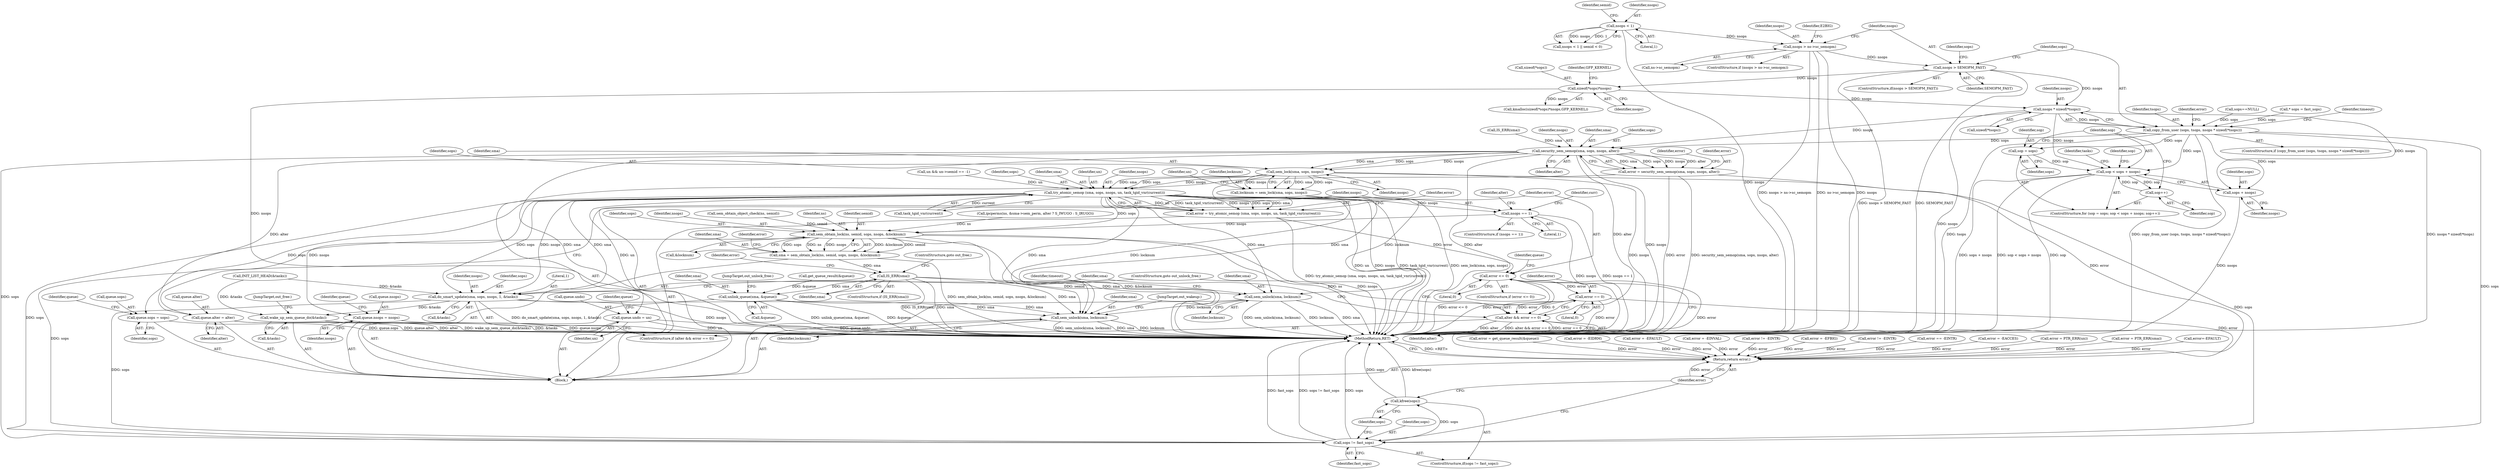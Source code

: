 digraph "0_linux_6062a8dc0517bce23e3c2f7d2fea5e22411269a3_0@API" {
"1000202" [label="(Call,nsops * sizeof(*tsops))"];
"1000178" [label="(Call,nsops > SEMOPM_FAST)"];
"1000169" [label="(Call,nsops > ns->sc_semopm)"];
"1000159" [label="(Call,nsops < 1)"];
"1000185" [label="(Call,sizeof(*sops)*nsops)"];
"1000199" [label="(Call,copy_from_user (sops, tsops, nsops * sizeof(*tsops)))"];
"1000264" [label="(Call,sop = sops)"];
"1000267" [label="(Call,sop < sops + nsops)"];
"1000272" [label="(Call,sop++)"];
"1000269" [label="(Call,sops + nsops)"];
"1000378" [label="(Call,security_sem_semop(sma, sops, nsops, alter))"];
"1000376" [label="(Call,error = security_sem_semop(sma, sops, nsops, alter))"];
"1000632" [label="(Return,return error;)"];
"1000394" [label="(Call,sem_lock(sma, sops, nsops))"];
"1000392" [label="(Call,locknum = sem_lock(sma, sops, nsops))"];
"1000543" [label="(Call,sem_unlock(sma, locknum))"];
"1000618" [label="(Call,sem_unlock(sma, locknum))"];
"1000410" [label="(Call,try_atomic_semop (sma, sops, nsops, un, task_tgid_vnr(current)))"];
"1000408" [label="(Call,error = try_atomic_semop (sma, sops, nsops, un, task_tgid_vnr(current)))"];
"1000418" [label="(Call,error <= 0)"];
"1000425" [label="(Call,error == 0)"];
"1000423" [label="(Call,alter && error == 0)"];
"1000428" [label="(Call,do_smart_update(sma, sops, nsops, 1, &tasks))"];
"1000622" [label="(Call,wake_up_sem_queue_do(&tasks))"];
"1000627" [label="(Call,sops != fast_sops)"];
"1000630" [label="(Call,kfree(sops))"];
"1000436" [label="(Call,queue.sops = sops)"];
"1000441" [label="(Call,queue.nsops = nsops)"];
"1000446" [label="(Call,queue.undo = un)"];
"1000463" [label="(Call,nsops == 1)"];
"1000569" [label="(Call,sem_obtain_lock(ns, semid, sops, nsops, &locknum))"];
"1000567" [label="(Call,sma = sem_obtain_lock(ns, semid, sops, nsops, &locknum))"];
"1000582" [label="(Call,IS_ERR(sma))"];
"1000613" [label="(Call,unlink_queue(sma, &queue))"];
"1000457" [label="(Call,queue.alter = alter)"];
"1000204" [label="(Call,sizeof(*tsops))"];
"1000576" [label="(Call,error = get_queue_result(&queue))"];
"1000465" [label="(Literal,1)"];
"1000400" [label="(Identifier,un)"];
"1000177" [label="(ControlStructure,if(nsops > SEMOPM_FAST))"];
"1000629" [label="(Identifier,fast_sops)"];
"1000438" [label="(Identifier,queue)"];
"1000388" [label="(Call,error = -EIDRM)"];
"1000226" [label="(Call,error = -EFAULT)"];
"1000443" [label="(Identifier,queue)"];
"1000544" [label="(Identifier,sma)"];
"1000420" [label="(Literal,0)"];
"1000573" [label="(Identifier,nsops)"];
"1000463" [label="(Call,nsops == 1)"];
"1000203" [label="(Identifier,nsops)"];
"1000623" [label="(Call,&tasks)"];
"1000264" [label="(Call,sop = sops)"];
"1000458" [label="(Call,queue.alter)"];
"1000399" [label="(Call,un && un->semid == -1)"];
"1000567" [label="(Call,sma = sem_obtain_lock(ns, semid, sops, nsops, &locknum))"];
"1000630" [label="(Call,kfree(sops))"];
"1000250" [label="(Call,error = -EINVAL)"];
"1000272" [label="(Call,sop++)"];
"1000417" [label="(ControlStructure,if (error <= 0))"];
"1000442" [label="(Call,queue.nsops)"];
"1000547" [label="(Identifier,timeout)"];
"1000183" [label="(Identifier,sops)"];
"1000615" [label="(Call,&queue)"];
"1000201" [label="(Identifier,tsops)"];
"1000428" [label="(Call,do_smart_update(sma, sops, nsops, 1, &tasks))"];
"1000432" [label="(Literal,1)"];
"1000332" [label="(Call,sem_obtain_object_check(ns, semid))"];
"1000180" [label="(Identifier,SEMOPM_FAST)"];
"1000450" [label="(Identifier,un)"];
"1000268" [label="(Identifier,sop)"];
"1000426" [label="(Identifier,error)"];
"1000179" [label="(Identifier,nsops)"];
"1000270" [label="(Identifier,sops)"];
"1000628" [label="(Identifier,sops)"];
"1000185" [label="(Call,sizeof(*sops)*nsops)"];
"1000199" [label="(Call,copy_from_user (sops, tsops, nsops * sizeof(*tsops)))"];
"1000423" [label="(Call,alter && error == 0)"];
"1000209" [label="(Identifier,error)"];
"1000560" [label="(Call,error != -EINTR)"];
"1000570" [label="(Identifier,ns)"];
"1000336" [label="(Call,IS_ERR(sma))"];
"1000265" [label="(Identifier,sop)"];
"1000168" [label="(ControlStructure,if (nsops > ns->sc_semopm))"];
"1000568" [label="(Identifier,sma)"];
"1000424" [label="(Identifier,alter)"];
"1000632" [label="(Return,return error;)"];
"1000625" [label="(JumpTarget,out_free:)"];
"1000381" [label="(Identifier,nsops)"];
"1000433" [label="(Call,&tasks)"];
"1000119" [label="(Block,)"];
"1000429" [label="(Identifier,sma)"];
"1000159" [label="(Call,nsops < 1)"];
"1000198" [label="(ControlStructure,if (copy_from_user (sops, tsops, nsops * sizeof(*tsops))))"];
"1000418" [label="(Call,error <= 0)"];
"1000392" [label="(Call,locknum = sem_lock(sma, sops, nsops))"];
"1000415" [label="(Call,task_tgid_vnr(current))"];
"1000419" [label="(Identifier,error)"];
"1000410" [label="(Call,try_atomic_semop (sma, sops, nsops, un, task_tgid_vnr(current)))"];
"1000588" [label="(Identifier,error)"];
"1000345" [label="(Call,error = -EFBIG)"];
"1000571" [label="(Identifier,semid)"];
"1000577" [label="(Identifier,error)"];
"1000189" [label="(Identifier,nsops)"];
"1000376" [label="(Call,error = security_sem_semop(sma, sops, nsops, alter))"];
"1000382" [label="(Identifier,alter)"];
"1000384" [label="(Identifier,error)"];
"1000306" [label="(Identifier,tasks)"];
"1000446" [label="(Call,queue.undo = un)"];
"1000437" [label="(Call,queue.sops)"];
"1000412" [label="(Identifier,sops)"];
"1000543" [label="(Call,sem_unlock(sma, locknum))"];
"1000396" [label="(Identifier,sops)"];
"1000448" [label="(Identifier,queue)"];
"1000427" [label="(Literal,0)"];
"1000393" [label="(Identifier,locknum)"];
"1000634" [label="(MethodReturn,RET)"];
"1000582" [label="(Call,IS_ERR(sma))"];
"1000379" [label="(Identifier,sma)"];
"1000169" [label="(Call,nsops > ns->sc_semopm)"];
"1000263" [label="(ControlStructure,for (sop = sops; sop < sops + nsops; sop++))"];
"1000190" [label="(Identifier,GFP_KERNEL)"];
"1000161" [label="(Literal,1)"];
"1000267" [label="(Call,sop < sops + nsops)"];
"1000613" [label="(Call,unlink_queue(sma, &queue))"];
"1000409" [label="(Identifier,error)"];
"1000440" [label="(Identifier,sops)"];
"1000461" [label="(Identifier,alter)"];
"1000585" [label="(ControlStructure,goto out_free;)"];
"1000626" [label="(ControlStructure,if(sops != fast_sops))"];
"1000200" [label="(Identifier,sops)"];
"1000186" [label="(Call,sizeof(*sops))"];
"1000184" [label="(Call,kmalloc(sizeof(*sops)*nsops,GFP_KERNEL))"];
"1000627" [label="(Call,sops != fast_sops)"];
"1000411" [label="(Identifier,sma)"];
"1000435" [label="(ControlStructure,goto out_unlock_free;)"];
"1000583" [label="(Identifier,sma)"];
"1000380" [label="(Identifier,sops)"];
"1000569" [label="(Call,sem_obtain_lock(ns, semid, sops, nsops, &locknum))"];
"1000447" [label="(Call,queue.undo)"];
"1000377" [label="(Identifier,error)"];
"1000269" [label="(Call,sops + nsops)"];
"1000266" [label="(Identifier,sops)"];
"1000441" [label="(Call,queue.nsops = nsops)"];
"1000620" [label="(Identifier,locknum)"];
"1000587" [label="(Call,error != -EINTR)"];
"1000363" [label="(Call,ipcperms(ns, &sma->sem_perm, alter ? S_IWUGO : S_IRUGO))"];
"1000176" [label="(Identifier,E2BIG)"];
"1000431" [label="(Identifier,nsops)"];
"1000614" [label="(Identifier,sma)"];
"1000170" [label="(Identifier,nsops)"];
"1000619" [label="(Identifier,sma)"];
"1000158" [label="(Call,nsops < 1 || semid < 0)"];
"1000502" [label="(Identifier,alter)"];
"1000271" [label="(Identifier,nsops)"];
"1000163" [label="(Identifier,semid)"];
"1000445" [label="(Identifier,nsops)"];
"1000545" [label="(Identifier,locknum)"];
"1000304" [label="(Call,INIT_LIST_HEAD(&tasks))"];
"1000633" [label="(Identifier,error)"];
"1000574" [label="(Call,&locknum)"];
"1000617" [label="(JumpTarget,out_unlock_free:)"];
"1000572" [label="(Identifier,sops)"];
"1000394" [label="(Call,sem_lock(sma, sops, nsops))"];
"1000414" [label="(Identifier,un)"];
"1000605" [label="(Call,error == -EINTR)"];
"1000464" [label="(Identifier,nsops)"];
"1000192" [label="(Call,sops==NULL)"];
"1000378" [label="(Call,security_sem_semop(sma, sops, nsops, alter))"];
"1000128" [label="(Call,* sops = fast_sops)"];
"1000436" [label="(Call,queue.sops = sops)"];
"1000469" [label="(Identifier,curr)"];
"1000581" [label="(ControlStructure,if (IS_ERR(sma)))"];
"1000578" [label="(Call,get_queue_result(&queue))"];
"1000622" [label="(Call,wake_up_sem_queue_do(&tasks))"];
"1000453" [label="(Identifier,queue)"];
"1000171" [label="(Call,ns->sc_semopm)"];
"1000408" [label="(Call,error = try_atomic_semop (sma, sops, nsops, un, task_tgid_vnr(current)))"];
"1000214" [label="(Identifier,timeout)"];
"1000395" [label="(Identifier,sma)"];
"1000618" [label="(Call,sem_unlock(sma, locknum))"];
"1000178" [label="(Call,nsops > SEMOPM_FAST)"];
"1000457" [label="(Call,queue.alter = alter)"];
"1000397" [label="(Identifier,nsops)"];
"1000621" [label="(JumpTarget,out_wakeup:)"];
"1000413" [label="(Identifier,nsops)"];
"1000273" [label="(Identifier,sop)"];
"1000358" [label="(Call,error = -EACCES)"];
"1000425" [label="(Call,error == 0)"];
"1000319" [label="(Call,error = PTR_ERR(un))"];
"1000340" [label="(Call,error = PTR_ERR(sma))"];
"1000430" [label="(Identifier,sops)"];
"1000631" [label="(Identifier,sops)"];
"1000422" [label="(ControlStructure,if (alter && error == 0))"];
"1000208" [label="(Call,error=-EFAULT)"];
"1000278" [label="(Identifier,sop)"];
"1000160" [label="(Identifier,nsops)"];
"1000462" [label="(ControlStructure,if (nsops == 1))"];
"1000202" [label="(Call,nsops * sizeof(*tsops))"];
"1000202" -> "1000199"  [label="AST: "];
"1000202" -> "1000204"  [label="CFG: "];
"1000203" -> "1000202"  [label="AST: "];
"1000204" -> "1000202"  [label="AST: "];
"1000199" -> "1000202"  [label="CFG: "];
"1000202" -> "1000634"  [label="DDG: nsops"];
"1000202" -> "1000199"  [label="DDG: nsops"];
"1000178" -> "1000202"  [label="DDG: nsops"];
"1000185" -> "1000202"  [label="DDG: nsops"];
"1000202" -> "1000267"  [label="DDG: nsops"];
"1000202" -> "1000269"  [label="DDG: nsops"];
"1000202" -> "1000378"  [label="DDG: nsops"];
"1000178" -> "1000177"  [label="AST: "];
"1000178" -> "1000180"  [label="CFG: "];
"1000179" -> "1000178"  [label="AST: "];
"1000180" -> "1000178"  [label="AST: "];
"1000183" -> "1000178"  [label="CFG: "];
"1000200" -> "1000178"  [label="CFG: "];
"1000178" -> "1000634"  [label="DDG: nsops > SEMOPM_FAST"];
"1000178" -> "1000634"  [label="DDG: SEMOPM_FAST"];
"1000169" -> "1000178"  [label="DDG: nsops"];
"1000178" -> "1000185"  [label="DDG: nsops"];
"1000169" -> "1000168"  [label="AST: "];
"1000169" -> "1000171"  [label="CFG: "];
"1000170" -> "1000169"  [label="AST: "];
"1000171" -> "1000169"  [label="AST: "];
"1000176" -> "1000169"  [label="CFG: "];
"1000179" -> "1000169"  [label="CFG: "];
"1000169" -> "1000634"  [label="DDG: nsops > ns->sc_semopm"];
"1000169" -> "1000634"  [label="DDG: ns->sc_semopm"];
"1000169" -> "1000634"  [label="DDG: nsops"];
"1000159" -> "1000169"  [label="DDG: nsops"];
"1000159" -> "1000158"  [label="AST: "];
"1000159" -> "1000161"  [label="CFG: "];
"1000160" -> "1000159"  [label="AST: "];
"1000161" -> "1000159"  [label="AST: "];
"1000163" -> "1000159"  [label="CFG: "];
"1000158" -> "1000159"  [label="CFG: "];
"1000159" -> "1000634"  [label="DDG: nsops"];
"1000159" -> "1000158"  [label="DDG: nsops"];
"1000159" -> "1000158"  [label="DDG: 1"];
"1000185" -> "1000184"  [label="AST: "];
"1000185" -> "1000189"  [label="CFG: "];
"1000186" -> "1000185"  [label="AST: "];
"1000189" -> "1000185"  [label="AST: "];
"1000190" -> "1000185"  [label="CFG: "];
"1000185" -> "1000634"  [label="DDG: nsops"];
"1000185" -> "1000184"  [label="DDG: nsops"];
"1000199" -> "1000198"  [label="AST: "];
"1000200" -> "1000199"  [label="AST: "];
"1000201" -> "1000199"  [label="AST: "];
"1000209" -> "1000199"  [label="CFG: "];
"1000214" -> "1000199"  [label="CFG: "];
"1000199" -> "1000634"  [label="DDG: tsops"];
"1000199" -> "1000634"  [label="DDG: copy_from_user (sops, tsops, nsops * sizeof(*tsops))"];
"1000199" -> "1000634"  [label="DDG: nsops * sizeof(*tsops)"];
"1000128" -> "1000199"  [label="DDG: sops"];
"1000192" -> "1000199"  [label="DDG: sops"];
"1000199" -> "1000264"  [label="DDG: sops"];
"1000199" -> "1000267"  [label="DDG: sops"];
"1000199" -> "1000269"  [label="DDG: sops"];
"1000199" -> "1000378"  [label="DDG: sops"];
"1000199" -> "1000627"  [label="DDG: sops"];
"1000264" -> "1000263"  [label="AST: "];
"1000264" -> "1000266"  [label="CFG: "];
"1000265" -> "1000264"  [label="AST: "];
"1000266" -> "1000264"  [label="AST: "];
"1000268" -> "1000264"  [label="CFG: "];
"1000264" -> "1000267"  [label="DDG: sop"];
"1000267" -> "1000263"  [label="AST: "];
"1000267" -> "1000269"  [label="CFG: "];
"1000268" -> "1000267"  [label="AST: "];
"1000269" -> "1000267"  [label="AST: "];
"1000278" -> "1000267"  [label="CFG: "];
"1000306" -> "1000267"  [label="CFG: "];
"1000267" -> "1000634"  [label="DDG: sops + nsops"];
"1000267" -> "1000634"  [label="DDG: sop < sops + nsops"];
"1000267" -> "1000634"  [label="DDG: sop"];
"1000272" -> "1000267"  [label="DDG: sop"];
"1000267" -> "1000272"  [label="DDG: sop"];
"1000272" -> "1000263"  [label="AST: "];
"1000272" -> "1000273"  [label="CFG: "];
"1000273" -> "1000272"  [label="AST: "];
"1000268" -> "1000272"  [label="CFG: "];
"1000269" -> "1000271"  [label="CFG: "];
"1000270" -> "1000269"  [label="AST: "];
"1000271" -> "1000269"  [label="AST: "];
"1000269" -> "1000634"  [label="DDG: nsops"];
"1000378" -> "1000376"  [label="AST: "];
"1000378" -> "1000382"  [label="CFG: "];
"1000379" -> "1000378"  [label="AST: "];
"1000380" -> "1000378"  [label="AST: "];
"1000381" -> "1000378"  [label="AST: "];
"1000382" -> "1000378"  [label="AST: "];
"1000376" -> "1000378"  [label="CFG: "];
"1000378" -> "1000634"  [label="DDG: sma"];
"1000378" -> "1000634"  [label="DDG: alter"];
"1000378" -> "1000634"  [label="DDG: nsops"];
"1000378" -> "1000376"  [label="DDG: sma"];
"1000378" -> "1000376"  [label="DDG: sops"];
"1000378" -> "1000376"  [label="DDG: nsops"];
"1000378" -> "1000376"  [label="DDG: alter"];
"1000336" -> "1000378"  [label="DDG: sma"];
"1000378" -> "1000394"  [label="DDG: sma"];
"1000378" -> "1000394"  [label="DDG: sops"];
"1000378" -> "1000394"  [label="DDG: nsops"];
"1000378" -> "1000423"  [label="DDG: alter"];
"1000378" -> "1000457"  [label="DDG: alter"];
"1000378" -> "1000627"  [label="DDG: sops"];
"1000376" -> "1000119"  [label="AST: "];
"1000377" -> "1000376"  [label="AST: "];
"1000384" -> "1000376"  [label="CFG: "];
"1000376" -> "1000634"  [label="DDG: error"];
"1000376" -> "1000634"  [label="DDG: security_sem_semop(sma, sops, nsops, alter)"];
"1000376" -> "1000632"  [label="DDG: error"];
"1000632" -> "1000119"  [label="AST: "];
"1000632" -> "1000633"  [label="CFG: "];
"1000633" -> "1000632"  [label="AST: "];
"1000634" -> "1000632"  [label="CFG: "];
"1000632" -> "1000634"  [label="DDG: <RET>"];
"1000633" -> "1000632"  [label="DDG: error"];
"1000208" -> "1000632"  [label="DDG: error"];
"1000388" -> "1000632"  [label="DDG: error"];
"1000576" -> "1000632"  [label="DDG: error"];
"1000587" -> "1000632"  [label="DDG: error"];
"1000425" -> "1000632"  [label="DDG: error"];
"1000345" -> "1000632"  [label="DDG: error"];
"1000340" -> "1000632"  [label="DDG: error"];
"1000560" -> "1000632"  [label="DDG: error"];
"1000358" -> "1000632"  [label="DDG: error"];
"1000250" -> "1000632"  [label="DDG: error"];
"1000226" -> "1000632"  [label="DDG: error"];
"1000319" -> "1000632"  [label="DDG: error"];
"1000605" -> "1000632"  [label="DDG: error"];
"1000418" -> "1000632"  [label="DDG: error"];
"1000394" -> "1000392"  [label="AST: "];
"1000394" -> "1000397"  [label="CFG: "];
"1000395" -> "1000394"  [label="AST: "];
"1000396" -> "1000394"  [label="AST: "];
"1000397" -> "1000394"  [label="AST: "];
"1000392" -> "1000394"  [label="CFG: "];
"1000394" -> "1000634"  [label="DDG: nsops"];
"1000394" -> "1000392"  [label="DDG: sma"];
"1000394" -> "1000392"  [label="DDG: sops"];
"1000394" -> "1000392"  [label="DDG: nsops"];
"1000394" -> "1000410"  [label="DDG: sma"];
"1000394" -> "1000410"  [label="DDG: sops"];
"1000394" -> "1000410"  [label="DDG: nsops"];
"1000394" -> "1000618"  [label="DDG: sma"];
"1000394" -> "1000627"  [label="DDG: sops"];
"1000392" -> "1000119"  [label="AST: "];
"1000393" -> "1000392"  [label="AST: "];
"1000400" -> "1000392"  [label="CFG: "];
"1000392" -> "1000634"  [label="DDG: sem_lock(sma, sops, nsops)"];
"1000392" -> "1000543"  [label="DDG: locknum"];
"1000392" -> "1000618"  [label="DDG: locknum"];
"1000543" -> "1000119"  [label="AST: "];
"1000543" -> "1000545"  [label="CFG: "];
"1000544" -> "1000543"  [label="AST: "];
"1000545" -> "1000543"  [label="AST: "];
"1000547" -> "1000543"  [label="CFG: "];
"1000543" -> "1000634"  [label="DDG: sem_unlock(sma, locknum)"];
"1000543" -> "1000634"  [label="DDG: locknum"];
"1000543" -> "1000634"  [label="DDG: sma"];
"1000410" -> "1000543"  [label="DDG: sma"];
"1000582" -> "1000543"  [label="DDG: sma"];
"1000543" -> "1000618"  [label="DDG: locknum"];
"1000618" -> "1000119"  [label="AST: "];
"1000618" -> "1000620"  [label="CFG: "];
"1000619" -> "1000618"  [label="AST: "];
"1000620" -> "1000618"  [label="AST: "];
"1000621" -> "1000618"  [label="CFG: "];
"1000618" -> "1000634"  [label="DDG: sem_unlock(sma, locknum)"];
"1000618" -> "1000634"  [label="DDG: sma"];
"1000618" -> "1000634"  [label="DDG: locknum"];
"1000613" -> "1000618"  [label="DDG: sma"];
"1000410" -> "1000618"  [label="DDG: sma"];
"1000582" -> "1000618"  [label="DDG: sma"];
"1000428" -> "1000618"  [label="DDG: sma"];
"1000410" -> "1000408"  [label="AST: "];
"1000410" -> "1000415"  [label="CFG: "];
"1000411" -> "1000410"  [label="AST: "];
"1000412" -> "1000410"  [label="AST: "];
"1000413" -> "1000410"  [label="AST: "];
"1000414" -> "1000410"  [label="AST: "];
"1000415" -> "1000410"  [label="AST: "];
"1000408" -> "1000410"  [label="CFG: "];
"1000410" -> "1000634"  [label="DDG: un"];
"1000410" -> "1000634"  [label="DDG: nsops"];
"1000410" -> "1000634"  [label="DDG: task_tgid_vnr(current)"];
"1000410" -> "1000408"  [label="DDG: un"];
"1000410" -> "1000408"  [label="DDG: task_tgid_vnr(current)"];
"1000410" -> "1000408"  [label="DDG: nsops"];
"1000410" -> "1000408"  [label="DDG: sops"];
"1000410" -> "1000408"  [label="DDG: sma"];
"1000399" -> "1000410"  [label="DDG: un"];
"1000415" -> "1000410"  [label="DDG: current"];
"1000410" -> "1000428"  [label="DDG: sma"];
"1000410" -> "1000428"  [label="DDG: sops"];
"1000410" -> "1000428"  [label="DDG: nsops"];
"1000410" -> "1000436"  [label="DDG: sops"];
"1000410" -> "1000441"  [label="DDG: nsops"];
"1000410" -> "1000446"  [label="DDG: un"];
"1000410" -> "1000463"  [label="DDG: nsops"];
"1000410" -> "1000569"  [label="DDG: sops"];
"1000410" -> "1000627"  [label="DDG: sops"];
"1000408" -> "1000119"  [label="AST: "];
"1000409" -> "1000408"  [label="AST: "];
"1000419" -> "1000408"  [label="CFG: "];
"1000408" -> "1000634"  [label="DDG: try_atomic_semop (sma, sops, nsops, un, task_tgid_vnr(current))"];
"1000408" -> "1000418"  [label="DDG: error"];
"1000418" -> "1000417"  [label="AST: "];
"1000418" -> "1000420"  [label="CFG: "];
"1000419" -> "1000418"  [label="AST: "];
"1000420" -> "1000418"  [label="AST: "];
"1000424" -> "1000418"  [label="CFG: "];
"1000438" -> "1000418"  [label="CFG: "];
"1000418" -> "1000634"  [label="DDG: error <= 0"];
"1000418" -> "1000634"  [label="DDG: error"];
"1000418" -> "1000425"  [label="DDG: error"];
"1000425" -> "1000423"  [label="AST: "];
"1000425" -> "1000427"  [label="CFG: "];
"1000426" -> "1000425"  [label="AST: "];
"1000427" -> "1000425"  [label="AST: "];
"1000423" -> "1000425"  [label="CFG: "];
"1000425" -> "1000634"  [label="DDG: error"];
"1000425" -> "1000423"  [label="DDG: error"];
"1000425" -> "1000423"  [label="DDG: 0"];
"1000423" -> "1000422"  [label="AST: "];
"1000423" -> "1000424"  [label="CFG: "];
"1000424" -> "1000423"  [label="AST: "];
"1000429" -> "1000423"  [label="CFG: "];
"1000435" -> "1000423"  [label="CFG: "];
"1000423" -> "1000634"  [label="DDG: alter && error == 0"];
"1000423" -> "1000634"  [label="DDG: error == 0"];
"1000423" -> "1000634"  [label="DDG: alter"];
"1000428" -> "1000422"  [label="AST: "];
"1000428" -> "1000433"  [label="CFG: "];
"1000429" -> "1000428"  [label="AST: "];
"1000430" -> "1000428"  [label="AST: "];
"1000431" -> "1000428"  [label="AST: "];
"1000432" -> "1000428"  [label="AST: "];
"1000433" -> "1000428"  [label="AST: "];
"1000435" -> "1000428"  [label="CFG: "];
"1000428" -> "1000634"  [label="DDG: do_smart_update(sma, sops, nsops, 1, &tasks)"];
"1000428" -> "1000634"  [label="DDG: nsops"];
"1000304" -> "1000428"  [label="DDG: &tasks"];
"1000428" -> "1000622"  [label="DDG: &tasks"];
"1000428" -> "1000627"  [label="DDG: sops"];
"1000622" -> "1000119"  [label="AST: "];
"1000622" -> "1000623"  [label="CFG: "];
"1000623" -> "1000622"  [label="AST: "];
"1000625" -> "1000622"  [label="CFG: "];
"1000622" -> "1000634"  [label="DDG: wake_up_sem_queue_do(&tasks)"];
"1000622" -> "1000634"  [label="DDG: &tasks"];
"1000304" -> "1000622"  [label="DDG: &tasks"];
"1000627" -> "1000626"  [label="AST: "];
"1000627" -> "1000629"  [label="CFG: "];
"1000628" -> "1000627"  [label="AST: "];
"1000629" -> "1000627"  [label="AST: "];
"1000631" -> "1000627"  [label="CFG: "];
"1000633" -> "1000627"  [label="CFG: "];
"1000627" -> "1000634"  [label="DDG: fast_sops"];
"1000627" -> "1000634"  [label="DDG: sops != fast_sops"];
"1000627" -> "1000634"  [label="DDG: sops"];
"1000569" -> "1000627"  [label="DDG: sops"];
"1000627" -> "1000630"  [label="DDG: sops"];
"1000630" -> "1000626"  [label="AST: "];
"1000630" -> "1000631"  [label="CFG: "];
"1000631" -> "1000630"  [label="AST: "];
"1000633" -> "1000630"  [label="CFG: "];
"1000630" -> "1000634"  [label="DDG: kfree(sops)"];
"1000630" -> "1000634"  [label="DDG: sops"];
"1000436" -> "1000119"  [label="AST: "];
"1000436" -> "1000440"  [label="CFG: "];
"1000437" -> "1000436"  [label="AST: "];
"1000440" -> "1000436"  [label="AST: "];
"1000443" -> "1000436"  [label="CFG: "];
"1000436" -> "1000634"  [label="DDG: queue.sops"];
"1000441" -> "1000119"  [label="AST: "];
"1000441" -> "1000445"  [label="CFG: "];
"1000442" -> "1000441"  [label="AST: "];
"1000445" -> "1000441"  [label="AST: "];
"1000448" -> "1000441"  [label="CFG: "];
"1000441" -> "1000634"  [label="DDG: queue.nsops"];
"1000446" -> "1000119"  [label="AST: "];
"1000446" -> "1000450"  [label="CFG: "];
"1000447" -> "1000446"  [label="AST: "];
"1000450" -> "1000446"  [label="AST: "];
"1000453" -> "1000446"  [label="CFG: "];
"1000446" -> "1000634"  [label="DDG: un"];
"1000446" -> "1000634"  [label="DDG: queue.undo"];
"1000463" -> "1000462"  [label="AST: "];
"1000463" -> "1000465"  [label="CFG: "];
"1000464" -> "1000463"  [label="AST: "];
"1000465" -> "1000463"  [label="AST: "];
"1000469" -> "1000463"  [label="CFG: "];
"1000502" -> "1000463"  [label="CFG: "];
"1000463" -> "1000634"  [label="DDG: nsops == 1"];
"1000463" -> "1000634"  [label="DDG: nsops"];
"1000463" -> "1000569"  [label="DDG: nsops"];
"1000569" -> "1000567"  [label="AST: "];
"1000569" -> "1000574"  [label="CFG: "];
"1000570" -> "1000569"  [label="AST: "];
"1000571" -> "1000569"  [label="AST: "];
"1000572" -> "1000569"  [label="AST: "];
"1000573" -> "1000569"  [label="AST: "];
"1000574" -> "1000569"  [label="AST: "];
"1000567" -> "1000569"  [label="CFG: "];
"1000569" -> "1000634"  [label="DDG: semid"];
"1000569" -> "1000634"  [label="DDG: &locknum"];
"1000569" -> "1000634"  [label="DDG: ns"];
"1000569" -> "1000634"  [label="DDG: nsops"];
"1000569" -> "1000567"  [label="DDG: &locknum"];
"1000569" -> "1000567"  [label="DDG: semid"];
"1000569" -> "1000567"  [label="DDG: sops"];
"1000569" -> "1000567"  [label="DDG: ns"];
"1000569" -> "1000567"  [label="DDG: nsops"];
"1000363" -> "1000569"  [label="DDG: ns"];
"1000332" -> "1000569"  [label="DDG: semid"];
"1000567" -> "1000119"  [label="AST: "];
"1000568" -> "1000567"  [label="AST: "];
"1000577" -> "1000567"  [label="CFG: "];
"1000567" -> "1000634"  [label="DDG: sem_obtain_lock(ns, semid, sops, nsops, &locknum)"];
"1000567" -> "1000582"  [label="DDG: sma"];
"1000582" -> "1000581"  [label="AST: "];
"1000582" -> "1000583"  [label="CFG: "];
"1000583" -> "1000582"  [label="AST: "];
"1000585" -> "1000582"  [label="CFG: "];
"1000588" -> "1000582"  [label="CFG: "];
"1000582" -> "1000634"  [label="DDG: sma"];
"1000582" -> "1000634"  [label="DDG: IS_ERR(sma)"];
"1000582" -> "1000613"  [label="DDG: sma"];
"1000613" -> "1000119"  [label="AST: "];
"1000613" -> "1000615"  [label="CFG: "];
"1000614" -> "1000613"  [label="AST: "];
"1000615" -> "1000613"  [label="AST: "];
"1000617" -> "1000613"  [label="CFG: "];
"1000613" -> "1000634"  [label="DDG: unlink_queue(sma, &queue)"];
"1000613" -> "1000634"  [label="DDG: &queue"];
"1000578" -> "1000613"  [label="DDG: &queue"];
"1000457" -> "1000119"  [label="AST: "];
"1000457" -> "1000461"  [label="CFG: "];
"1000458" -> "1000457"  [label="AST: "];
"1000461" -> "1000457"  [label="AST: "];
"1000464" -> "1000457"  [label="CFG: "];
"1000457" -> "1000634"  [label="DDG: alter"];
"1000457" -> "1000634"  [label="DDG: queue.alter"];
}
